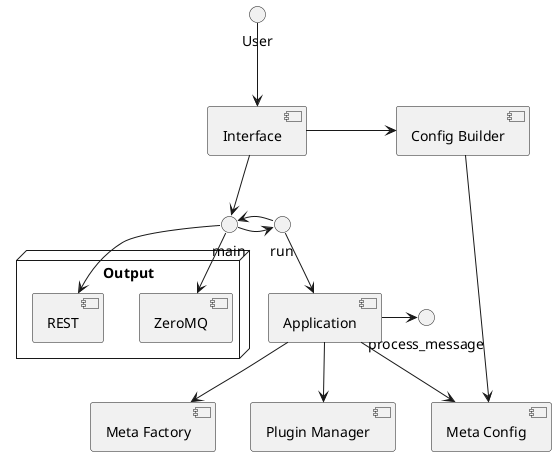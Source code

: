 @startuml

top to bottom direction

() User as u
() "main" as p_m
() "run" as p_r
() "process_message" as p_p
[Interface] as c_i
[Application] as c_a
[Config Builder] as c_cb
[Meta Config] as c_mc
[Meta Factory] as c_mf
[Plugin Manager] as c_pm

node "Output" {
  [ZeroMQ] as o_z
  [REST] as o_r
}

u --> c_i
c_i --> p_m
c_i -> c_cb
p_m -> p_r
p_r -> p_m
p_m -->o_z
p_m -->o_r
p_r --> c_a
c_a -> p_p
c_cb --> c_mc
c_a --> c_mc
c_a --> c_mf
c_a --> c_pm

@enduml
